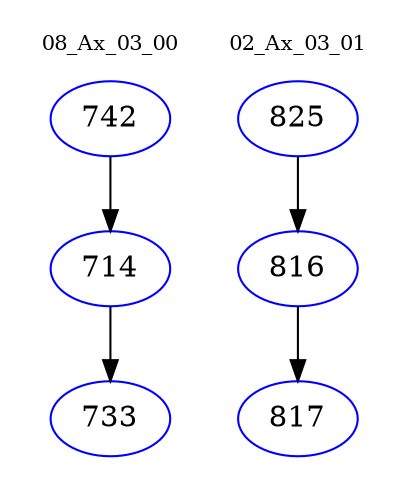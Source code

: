 digraph{
subgraph cluster_0 {
color = white
label = "08_Ax_03_00";
fontsize=10;
T0_742 [label="742", color="blue"]
T0_742 -> T0_714 [color="black"]
T0_714 [label="714", color="blue"]
T0_714 -> T0_733 [color="black"]
T0_733 [label="733", color="blue"]
}
subgraph cluster_1 {
color = white
label = "02_Ax_03_01";
fontsize=10;
T1_825 [label="825", color="blue"]
T1_825 -> T1_816 [color="black"]
T1_816 [label="816", color="blue"]
T1_816 -> T1_817 [color="black"]
T1_817 [label="817", color="blue"]
}
}
